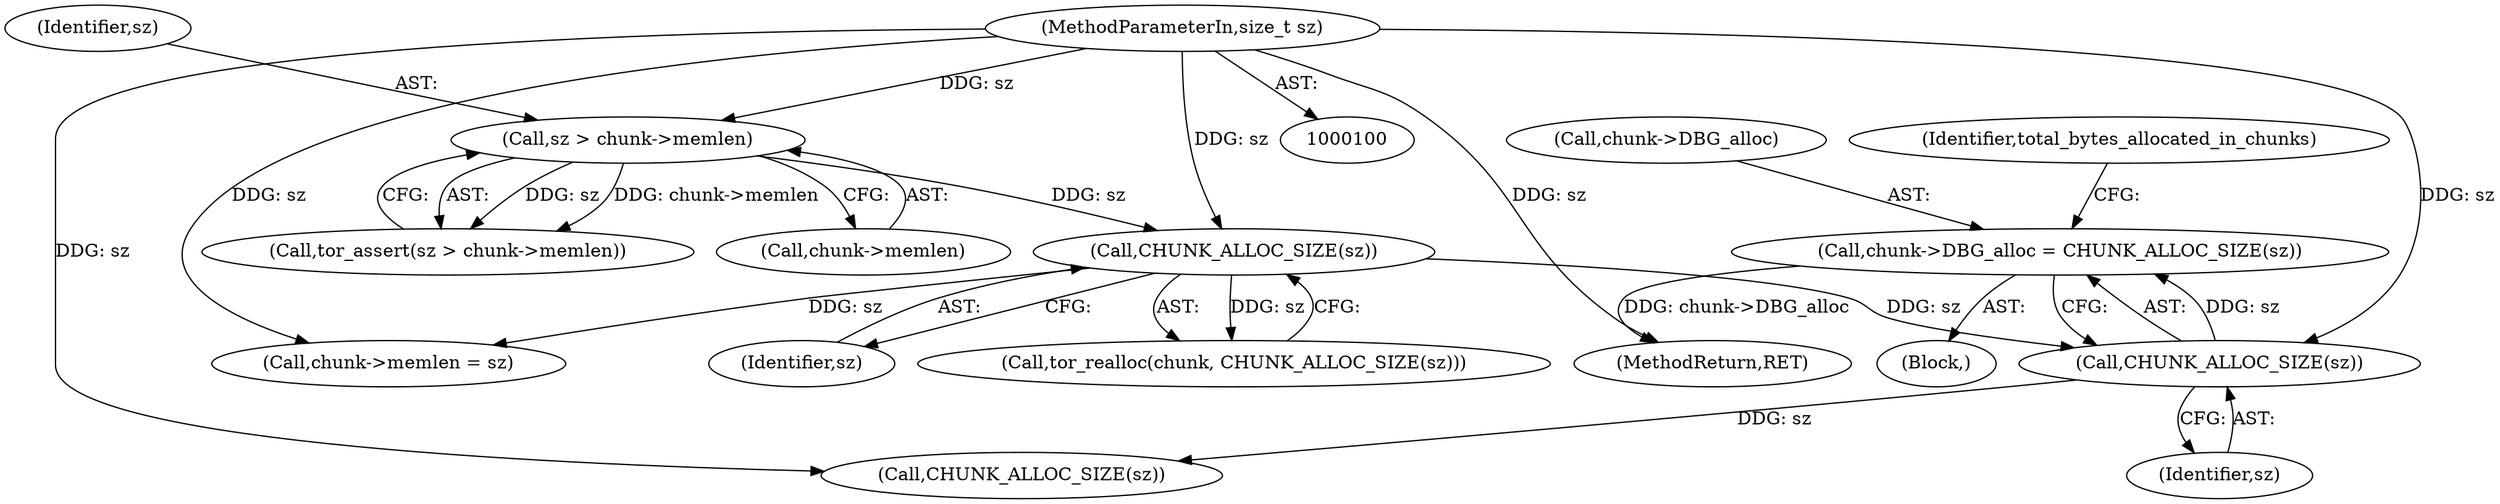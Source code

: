 digraph "0_tor_3cea86eb2fbb65949673eb4ba8ebb695c87a57ce@pointer" {
"1000153" [label="(Call,chunk->DBG_alloc = CHUNK_ALLOC_SIZE(sz))"];
"1000157" [label="(Call,CHUNK_ALLOC_SIZE(sz))"];
"1000102" [label="(MethodParameterIn,size_t sz)"];
"1000130" [label="(Call,CHUNK_ALLOC_SIZE(sz))"];
"1000112" [label="(Call,sz > chunk->memlen)"];
"1000168" [label="(MethodReturn,RET)"];
"1000162" [label="(Call,CHUNK_ALLOC_SIZE(sz))"];
"1000103" [label="(Block,)"];
"1000157" [label="(Call,CHUNK_ALLOC_SIZE(sz))"];
"1000112" [label="(Call,sz > chunk->memlen)"];
"1000114" [label="(Call,chunk->memlen)"];
"1000111" [label="(Call,tor_assert(sz > chunk->memlen))"];
"1000154" [label="(Call,chunk->DBG_alloc)"];
"1000131" [label="(Identifier,sz)"];
"1000132" [label="(Call,chunk->memlen = sz)"];
"1000102" [label="(MethodParameterIn,size_t sz)"];
"1000113" [label="(Identifier,sz)"];
"1000128" [label="(Call,tor_realloc(chunk, CHUNK_ALLOC_SIZE(sz)))"];
"1000158" [label="(Identifier,sz)"];
"1000130" [label="(Call,CHUNK_ALLOC_SIZE(sz))"];
"1000160" [label="(Identifier,total_bytes_allocated_in_chunks)"];
"1000153" [label="(Call,chunk->DBG_alloc = CHUNK_ALLOC_SIZE(sz))"];
"1000153" -> "1000103"  [label="AST: "];
"1000153" -> "1000157"  [label="CFG: "];
"1000154" -> "1000153"  [label="AST: "];
"1000157" -> "1000153"  [label="AST: "];
"1000160" -> "1000153"  [label="CFG: "];
"1000153" -> "1000168"  [label="DDG: chunk->DBG_alloc"];
"1000157" -> "1000153"  [label="DDG: sz"];
"1000157" -> "1000158"  [label="CFG: "];
"1000158" -> "1000157"  [label="AST: "];
"1000102" -> "1000157"  [label="DDG: sz"];
"1000130" -> "1000157"  [label="DDG: sz"];
"1000157" -> "1000162"  [label="DDG: sz"];
"1000102" -> "1000100"  [label="AST: "];
"1000102" -> "1000168"  [label="DDG: sz"];
"1000102" -> "1000112"  [label="DDG: sz"];
"1000102" -> "1000130"  [label="DDG: sz"];
"1000102" -> "1000132"  [label="DDG: sz"];
"1000102" -> "1000162"  [label="DDG: sz"];
"1000130" -> "1000128"  [label="AST: "];
"1000130" -> "1000131"  [label="CFG: "];
"1000131" -> "1000130"  [label="AST: "];
"1000128" -> "1000130"  [label="CFG: "];
"1000130" -> "1000128"  [label="DDG: sz"];
"1000112" -> "1000130"  [label="DDG: sz"];
"1000130" -> "1000132"  [label="DDG: sz"];
"1000112" -> "1000111"  [label="AST: "];
"1000112" -> "1000114"  [label="CFG: "];
"1000113" -> "1000112"  [label="AST: "];
"1000114" -> "1000112"  [label="AST: "];
"1000111" -> "1000112"  [label="CFG: "];
"1000112" -> "1000111"  [label="DDG: sz"];
"1000112" -> "1000111"  [label="DDG: chunk->memlen"];
}
